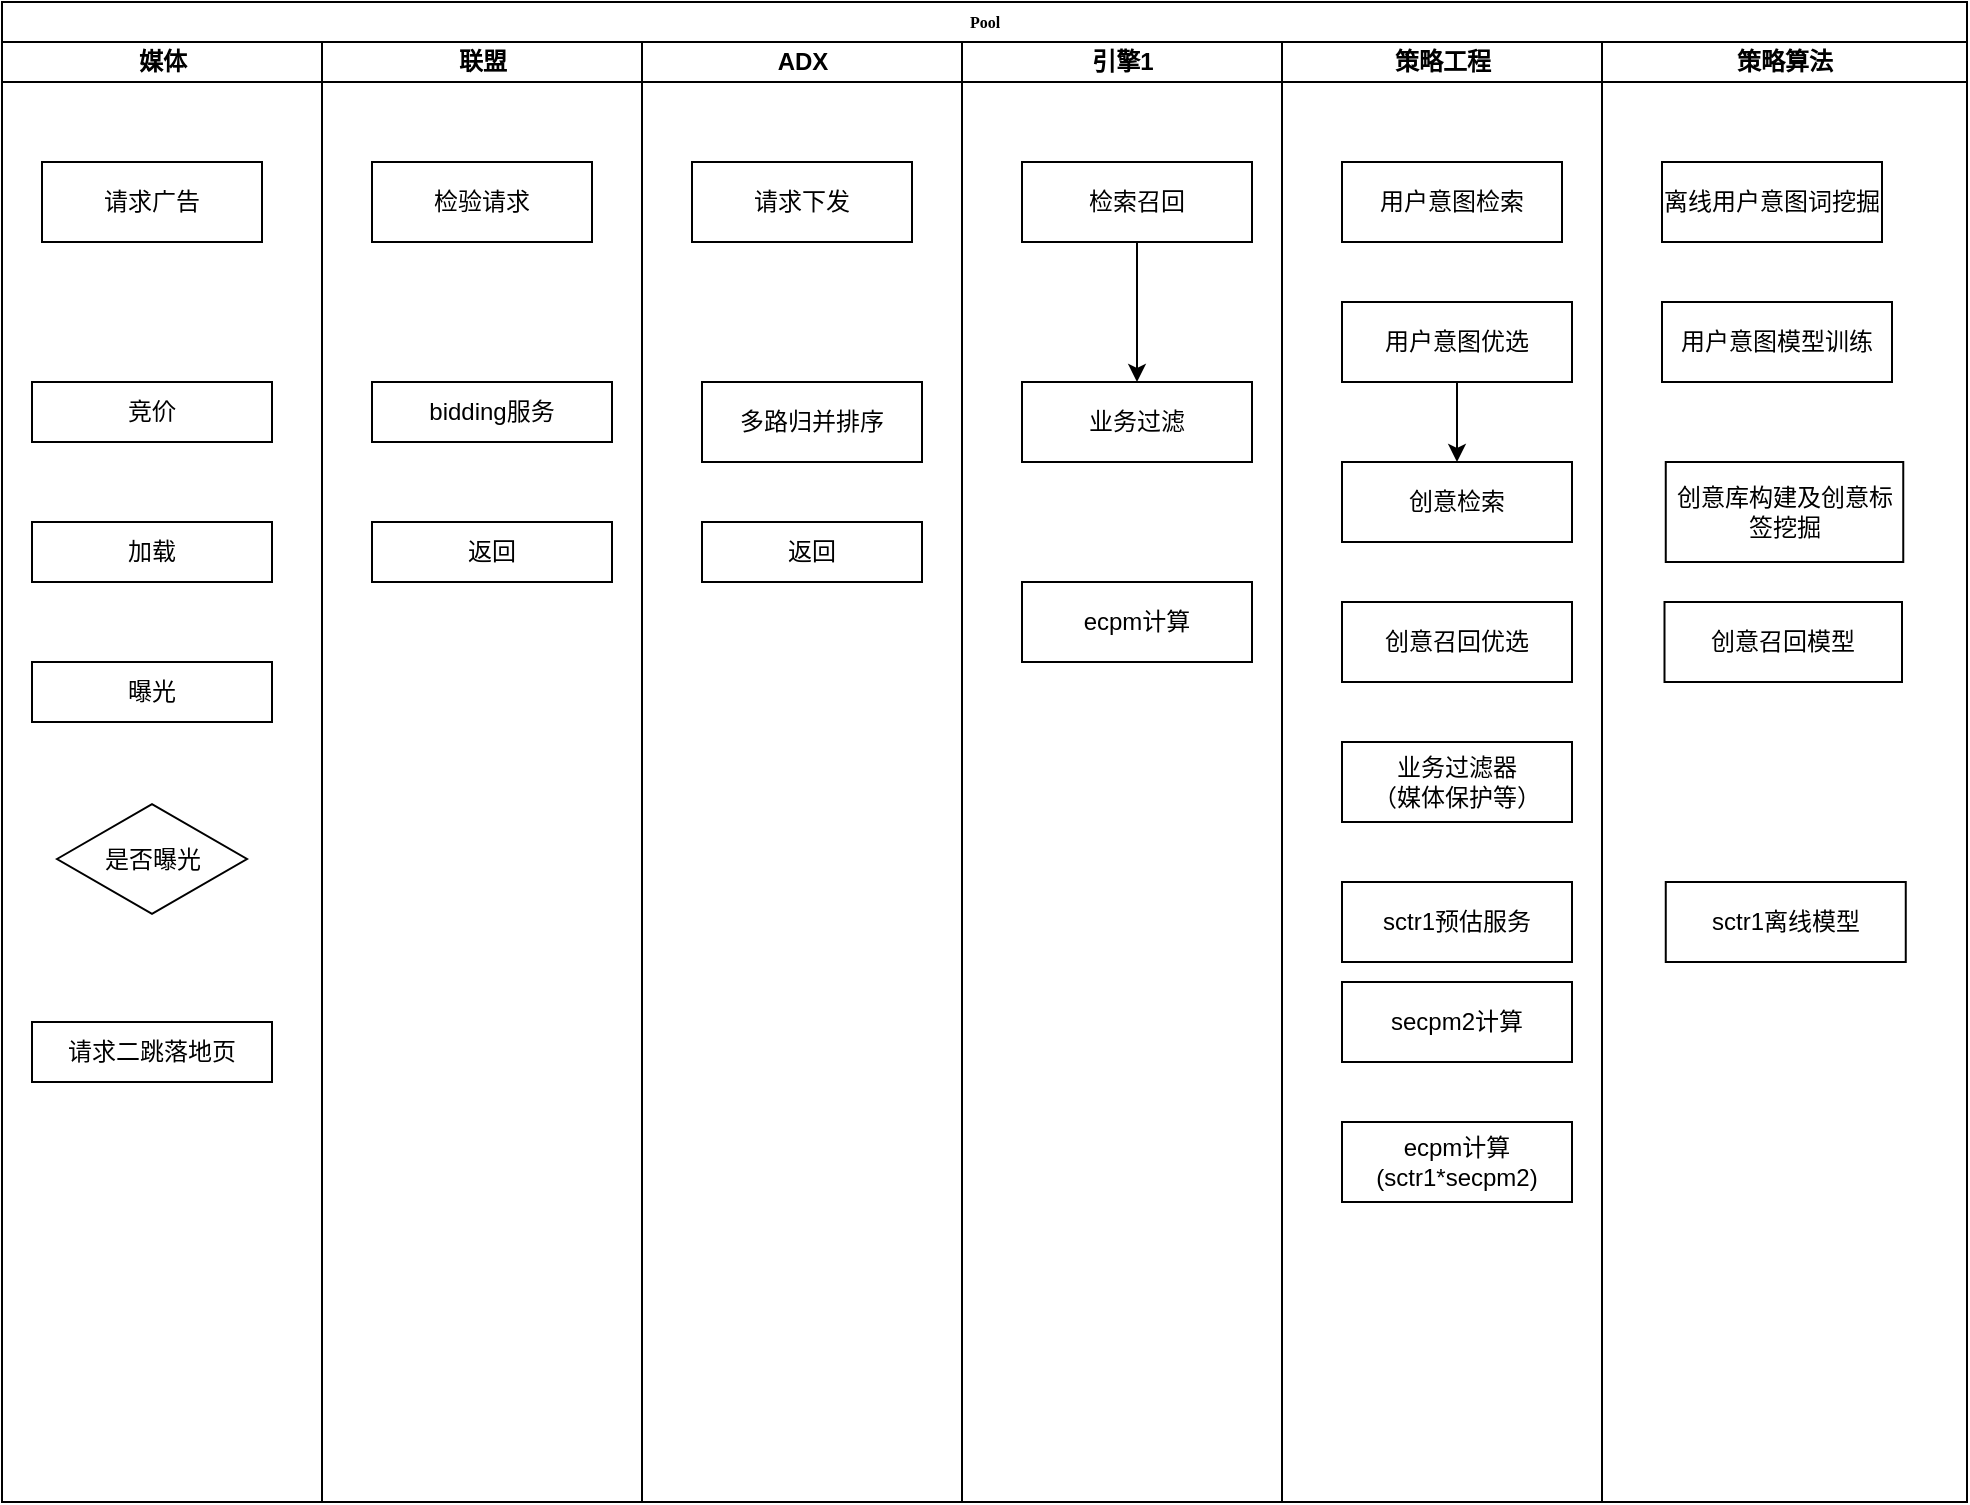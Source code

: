 <mxfile version="20.5.3" type="github">
  <diagram name="Page-1" id="74e2e168-ea6b-b213-b513-2b3c1d86103e">
    <mxGraphModel dx="1666" dy="794" grid="1" gridSize="10" guides="1" tooltips="1" connect="1" arrows="1" fold="1" page="1" pageScale="1" pageWidth="1100" pageHeight="850" background="none" math="0" shadow="0">
      <root>
        <mxCell id="0" />
        <mxCell id="1" parent="0" />
        <mxCell id="77e6c97f196da883-1" value="Pool" style="swimlane;html=1;childLayout=stackLayout;startSize=20;rounded=0;shadow=0;labelBackgroundColor=none;strokeWidth=1;fontFamily=Verdana;fontSize=8;align=center;" parent="1" vertex="1">
          <mxGeometry x="70" y="40" width="982.5" height="750" as="geometry" />
        </mxCell>
        <mxCell id="77e6c97f196da883-2" value="媒体" style="swimlane;html=1;startSize=20;" parent="77e6c97f196da883-1" vertex="1">
          <mxGeometry y="20" width="160" height="730" as="geometry" />
        </mxCell>
        <mxCell id="ZUHzj396AUKR70QlUK45-1" value="请求广告" style="rounded=0;whiteSpace=wrap;html=1;" vertex="1" parent="77e6c97f196da883-2">
          <mxGeometry x="20" y="60" width="110" height="40" as="geometry" />
        </mxCell>
        <mxCell id="ZUHzj396AUKR70QlUK45-66" value="竞价" style="whiteSpace=wrap;html=1;rounded=0;" vertex="1" parent="77e6c97f196da883-2">
          <mxGeometry x="15" y="170" width="120" height="30" as="geometry" />
        </mxCell>
        <mxCell id="ZUHzj396AUKR70QlUK45-67" value="加载" style="whiteSpace=wrap;html=1;rounded=0;" vertex="1" parent="77e6c97f196da883-2">
          <mxGeometry x="15" y="240" width="120" height="30" as="geometry" />
        </mxCell>
        <mxCell id="ZUHzj396AUKR70QlUK45-68" value="曝光" style="whiteSpace=wrap;html=1;rounded=0;" vertex="1" parent="77e6c97f196da883-2">
          <mxGeometry x="15" y="310" width="120" height="30" as="geometry" />
        </mxCell>
        <mxCell id="ZUHzj396AUKR70QlUK45-69" value="请求二跳落地页" style="whiteSpace=wrap;html=1;rounded=0;" vertex="1" parent="77e6c97f196da883-2">
          <mxGeometry x="15" y="490" width="120" height="30" as="geometry" />
        </mxCell>
        <mxCell id="ZUHzj396AUKR70QlUK45-70" value="是否曝光" style="html=1;whiteSpace=wrap;aspect=fixed;shape=isoRectangle;" vertex="1" parent="77e6c97f196da883-2">
          <mxGeometry x="27.5" y="380" width="95" height="57" as="geometry" />
        </mxCell>
        <mxCell id="77e6c97f196da883-3" value="联盟" style="swimlane;html=1;startSize=20;" parent="77e6c97f196da883-1" vertex="1">
          <mxGeometry x="160" y="20" width="160" height="730" as="geometry" />
        </mxCell>
        <mxCell id="ZUHzj396AUKR70QlUK45-3" value="检验请求" style="rounded=0;whiteSpace=wrap;html=1;" vertex="1" parent="77e6c97f196da883-3">
          <mxGeometry x="25" y="60" width="110" height="40" as="geometry" />
        </mxCell>
        <mxCell id="ZUHzj396AUKR70QlUK45-64" value="bidding服务" style="whiteSpace=wrap;html=1;rounded=0;" vertex="1" parent="77e6c97f196da883-3">
          <mxGeometry x="25" y="170" width="120" height="30" as="geometry" />
        </mxCell>
        <mxCell id="ZUHzj396AUKR70QlUK45-65" value="返回" style="whiteSpace=wrap;html=1;rounded=0;" vertex="1" parent="77e6c97f196da883-3">
          <mxGeometry x="25" y="240" width="120" height="30" as="geometry" />
        </mxCell>
        <mxCell id="77e6c97f196da883-4" value="ADX" style="swimlane;html=1;startSize=20;" parent="77e6c97f196da883-1" vertex="1">
          <mxGeometry x="320" y="20" width="160" height="730" as="geometry" />
        </mxCell>
        <mxCell id="ZUHzj396AUKR70QlUK45-4" value="请求下发" style="rounded=0;whiteSpace=wrap;html=1;" vertex="1" parent="77e6c97f196da883-4">
          <mxGeometry x="25" y="60" width="110" height="40" as="geometry" />
        </mxCell>
        <mxCell id="ZUHzj396AUKR70QlUK45-61" value="多路归并排序" style="rounded=0;whiteSpace=wrap;html=1;" vertex="1" parent="77e6c97f196da883-4">
          <mxGeometry x="30" y="170" width="110" height="40" as="geometry" />
        </mxCell>
        <mxCell id="ZUHzj396AUKR70QlUK45-62" value="返回" style="whiteSpace=wrap;html=1;rounded=0;" vertex="1" parent="77e6c97f196da883-4">
          <mxGeometry x="30" y="240" width="110" height="30" as="geometry" />
        </mxCell>
        <mxCell id="77e6c97f196da883-5" value="引擎1" style="swimlane;html=1;startSize=20;" parent="77e6c97f196da883-1" vertex="1">
          <mxGeometry x="480" y="20" width="160" height="730" as="geometry" />
        </mxCell>
        <mxCell id="ZUHzj396AUKR70QlUK45-12" value="业务过滤" style="whiteSpace=wrap;html=1;rounded=0;" vertex="1" parent="77e6c97f196da883-5">
          <mxGeometry x="30" y="170" width="115" height="40" as="geometry" />
        </mxCell>
        <mxCell id="ZUHzj396AUKR70QlUK45-38" value="" style="edgeStyle=orthogonalEdgeStyle;rounded=0;orthogonalLoop=1;jettySize=auto;html=1;" edge="1" parent="77e6c97f196da883-5" source="ZUHzj396AUKR70QlUK45-37" target="ZUHzj396AUKR70QlUK45-12">
          <mxGeometry relative="1" as="geometry" />
        </mxCell>
        <mxCell id="ZUHzj396AUKR70QlUK45-37" value="检索召回" style="whiteSpace=wrap;html=1;rounded=0;" vertex="1" parent="77e6c97f196da883-5">
          <mxGeometry x="30" y="60" width="115" height="40" as="geometry" />
        </mxCell>
        <mxCell id="ZUHzj396AUKR70QlUK45-71" value="ecpm计算" style="whiteSpace=wrap;html=1;rounded=0;" vertex="1" parent="77e6c97f196da883-5">
          <mxGeometry x="30" y="270" width="115" height="40" as="geometry" />
        </mxCell>
        <mxCell id="77e6c97f196da883-6" value="策略工程" style="swimlane;html=1;startSize=20;" parent="77e6c97f196da883-1" vertex="1">
          <mxGeometry x="640" y="20" width="160" height="730" as="geometry" />
        </mxCell>
        <mxCell id="ZUHzj396AUKR70QlUK45-8" value="用户意图检索" style="rounded=0;whiteSpace=wrap;html=1;" vertex="1" parent="77e6c97f196da883-6">
          <mxGeometry x="30" y="60" width="110" height="40" as="geometry" />
        </mxCell>
        <mxCell id="ZUHzj396AUKR70QlUK45-14" value="创意检索" style="whiteSpace=wrap;html=1;rounded=0;" vertex="1" parent="77e6c97f196da883-6">
          <mxGeometry x="30" y="210" width="115" height="40" as="geometry" />
        </mxCell>
        <mxCell id="ZUHzj396AUKR70QlUK45-43" value="" style="edgeStyle=orthogonalEdgeStyle;rounded=0;orthogonalLoop=1;jettySize=auto;html=1;" edge="1" parent="77e6c97f196da883-6" source="ZUHzj396AUKR70QlUK45-41" target="ZUHzj396AUKR70QlUK45-14">
          <mxGeometry relative="1" as="geometry" />
        </mxCell>
        <mxCell id="ZUHzj396AUKR70QlUK45-41" value="用户意图优选" style="whiteSpace=wrap;html=1;rounded=0;" vertex="1" parent="77e6c97f196da883-6">
          <mxGeometry x="30" y="130" width="115" height="40" as="geometry" />
        </mxCell>
        <mxCell id="ZUHzj396AUKR70QlUK45-47" value="创意召回优选" style="whiteSpace=wrap;html=1;rounded=0;" vertex="1" parent="77e6c97f196da883-6">
          <mxGeometry x="30" y="280" width="115" height="40" as="geometry" />
        </mxCell>
        <mxCell id="ZUHzj396AUKR70QlUK45-50" value="业务过滤器&lt;br&gt;（媒体保护等）" style="whiteSpace=wrap;html=1;rounded=0;" vertex="1" parent="77e6c97f196da883-6">
          <mxGeometry x="30" y="350" width="115" height="40" as="geometry" />
        </mxCell>
        <mxCell id="ZUHzj396AUKR70QlUK45-53" value="secpm2计算" style="whiteSpace=wrap;html=1;rounded=0;" vertex="1" parent="77e6c97f196da883-6">
          <mxGeometry x="30" y="470" width="115" height="40" as="geometry" />
        </mxCell>
        <mxCell id="ZUHzj396AUKR70QlUK45-54" value="ecpm计算&lt;br&gt;(sctr1*secpm2)" style="whiteSpace=wrap;html=1;rounded=0;" vertex="1" parent="77e6c97f196da883-6">
          <mxGeometry x="30" y="540" width="115" height="40" as="geometry" />
        </mxCell>
        <mxCell id="ZUHzj396AUKR70QlUK45-56" value="sctr1预估服务" style="whiteSpace=wrap;html=1;rounded=0;" vertex="1" parent="77e6c97f196da883-6">
          <mxGeometry x="30" y="420" width="115" height="40" as="geometry" />
        </mxCell>
        <mxCell id="77e6c97f196da883-7" value="策略算法" style="swimlane;html=1;startSize=20;" parent="77e6c97f196da883-1" vertex="1">
          <mxGeometry x="800" y="20" width="182.5" height="730" as="geometry" />
        </mxCell>
        <mxCell id="ZUHzj396AUKR70QlUK45-9" value="离线用户意图词挖掘" style="rounded=0;whiteSpace=wrap;html=1;" vertex="1" parent="77e6c97f196da883-7">
          <mxGeometry x="30" y="60" width="110" height="40" as="geometry" />
        </mxCell>
        <mxCell id="ZUHzj396AUKR70QlUK45-42" value="用户意图模型训练" style="whiteSpace=wrap;html=1;rounded=0;" vertex="1" parent="77e6c97f196da883-7">
          <mxGeometry x="30" y="130" width="115" height="40" as="geometry" />
        </mxCell>
        <mxCell id="ZUHzj396AUKR70QlUK45-44" value="创意库构建及创意标签挖掘" style="whiteSpace=wrap;html=1;rounded=0;" vertex="1" parent="77e6c97f196da883-7">
          <mxGeometry x="31.88" y="210" width="118.75" height="50" as="geometry" />
        </mxCell>
        <mxCell id="ZUHzj396AUKR70QlUK45-48" value="创意召回模型" style="whiteSpace=wrap;html=1;rounded=0;" vertex="1" parent="77e6c97f196da883-7">
          <mxGeometry x="31.25" y="280" width="118.75" height="40" as="geometry" />
        </mxCell>
        <mxCell id="ZUHzj396AUKR70QlUK45-58" value="sctr1离线模型" style="whiteSpace=wrap;html=1;rounded=0;" vertex="1" parent="77e6c97f196da883-7">
          <mxGeometry x="31.88" y="420" width="120" height="40" as="geometry" />
        </mxCell>
      </root>
    </mxGraphModel>
  </diagram>
</mxfile>
